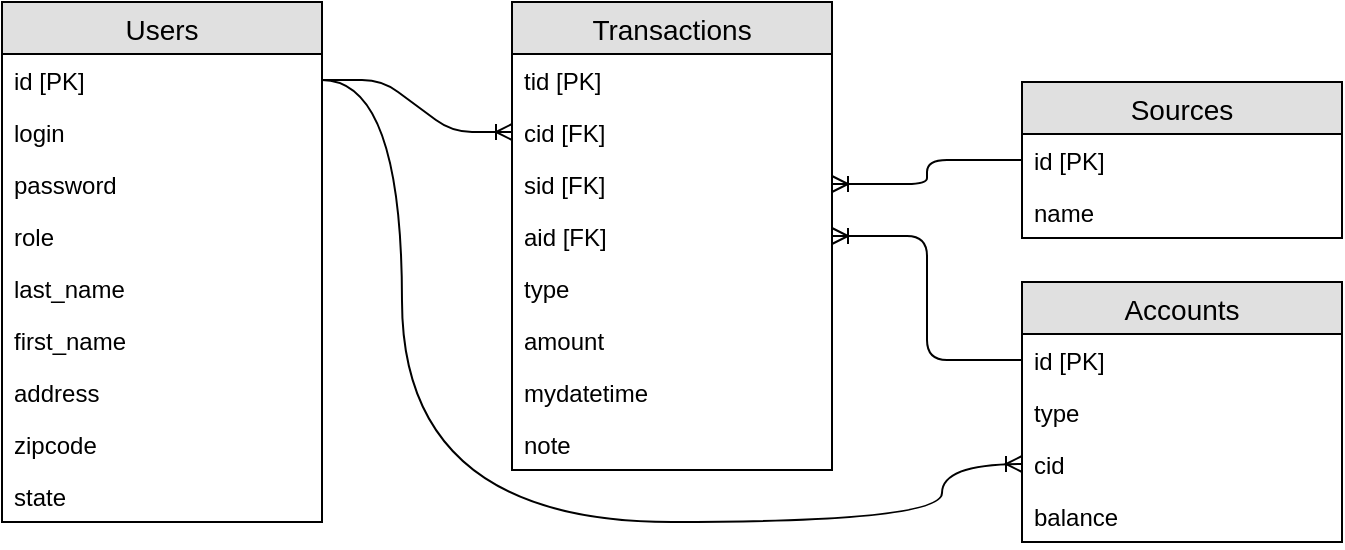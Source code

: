 <mxfile version="12.1.7" pages="1"><diagram id="Vn_iO5M25SOc4L0UCWnu" name="Page-1"><mxGraphModel dx="1328" dy="575" grid="1" gridSize="10" guides="1" tooltips="1" connect="1" arrows="1" fold="1" page="1" pageScale="1" pageWidth="850" pageHeight="1100" math="0" shadow="0"><root><mxCell id="0"/><mxCell id="1" parent="0"/><mxCell id="lVu-Q7JvTnFBGXGDLs_d-1" value="Accounts" style="swimlane;fontStyle=0;childLayout=stackLayout;horizontal=1;startSize=26;fillColor=#e0e0e0;horizontalStack=0;resizeParent=1;resizeParentMax=0;resizeLast=0;collapsible=1;marginBottom=0;swimlaneFillColor=#ffffff;align=center;fontSize=14;" vertex="1" parent="1"><mxGeometry x="550" y="180" width="160" height="130" as="geometry"/></mxCell><mxCell id="lVu-Q7JvTnFBGXGDLs_d-2" value="id [PK]" style="text;strokeColor=none;fillColor=none;spacingLeft=4;spacingRight=4;overflow=hidden;rotatable=0;points=[[0,0.5],[1,0.5]];portConstraint=eastwest;fontSize=12;" vertex="1" parent="lVu-Q7JvTnFBGXGDLs_d-1"><mxGeometry y="26" width="160" height="26" as="geometry"/></mxCell><mxCell id="lVu-Q7JvTnFBGXGDLs_d-3" value="type" style="text;strokeColor=none;fillColor=none;spacingLeft=4;spacingRight=4;overflow=hidden;rotatable=0;points=[[0,0.5],[1,0.5]];portConstraint=eastwest;fontSize=12;" vertex="1" parent="lVu-Q7JvTnFBGXGDLs_d-1"><mxGeometry y="52" width="160" height="26" as="geometry"/></mxCell><mxCell id="lVu-Q7JvTnFBGXGDLs_d-4" value="cid" style="text;strokeColor=none;fillColor=none;spacingLeft=4;spacingRight=4;overflow=hidden;rotatable=0;points=[[0,0.5],[1,0.5]];portConstraint=eastwest;fontSize=12;" vertex="1" parent="lVu-Q7JvTnFBGXGDLs_d-1"><mxGeometry y="78" width="160" height="26" as="geometry"/></mxCell><mxCell id="lVu-Q7JvTnFBGXGDLs_d-5" value="balance" style="text;strokeColor=none;fillColor=none;spacingLeft=4;spacingRight=4;overflow=hidden;rotatable=0;points=[[0,0.5],[1,0.5]];portConstraint=eastwest;fontSize=12;" vertex="1" parent="lVu-Q7JvTnFBGXGDLs_d-1"><mxGeometry y="104" width="160" height="26" as="geometry"/></mxCell><mxCell id="lVu-Q7JvTnFBGXGDLs_d-6" value="Sources" style="swimlane;fontStyle=0;childLayout=stackLayout;horizontal=1;startSize=26;fillColor=#e0e0e0;horizontalStack=0;resizeParent=1;resizeParentMax=0;resizeLast=0;collapsible=1;marginBottom=0;swimlaneFillColor=#ffffff;align=center;fontSize=14;" vertex="1" parent="1"><mxGeometry x="550" y="80" width="160" height="78" as="geometry"/></mxCell><mxCell id="lVu-Q7JvTnFBGXGDLs_d-7" value="id [PK]" style="text;strokeColor=none;fillColor=none;spacingLeft=4;spacingRight=4;overflow=hidden;rotatable=0;points=[[0,0.5],[1,0.5]];portConstraint=eastwest;fontSize=12;" vertex="1" parent="lVu-Q7JvTnFBGXGDLs_d-6"><mxGeometry y="26" width="160" height="26" as="geometry"/></mxCell><mxCell id="lVu-Q7JvTnFBGXGDLs_d-8" value="name" style="text;strokeColor=none;fillColor=none;spacingLeft=4;spacingRight=4;overflow=hidden;rotatable=0;points=[[0,0.5],[1,0.5]];portConstraint=eastwest;fontSize=12;" vertex="1" parent="lVu-Q7JvTnFBGXGDLs_d-6"><mxGeometry y="52" width="160" height="26" as="geometry"/></mxCell><mxCell id="lVu-Q7JvTnFBGXGDLs_d-10" value="Transactions" style="swimlane;fontStyle=0;childLayout=stackLayout;horizontal=1;startSize=26;fillColor=#e0e0e0;horizontalStack=0;resizeParent=1;resizeParentMax=0;resizeLast=0;collapsible=1;marginBottom=0;swimlaneFillColor=#ffffff;align=center;fontSize=14;" vertex="1" parent="1"><mxGeometry x="295" y="40" width="160" height="234" as="geometry"/></mxCell><mxCell id="lVu-Q7JvTnFBGXGDLs_d-11" value="tid [PK]" style="text;strokeColor=none;fillColor=none;spacingLeft=4;spacingRight=4;overflow=hidden;rotatable=0;points=[[0,0.5],[1,0.5]];portConstraint=eastwest;fontSize=12;" vertex="1" parent="lVu-Q7JvTnFBGXGDLs_d-10"><mxGeometry y="26" width="160" height="26" as="geometry"/></mxCell><mxCell id="lVu-Q7JvTnFBGXGDLs_d-12" value="cid [FK]" style="text;strokeColor=none;fillColor=none;spacingLeft=4;spacingRight=4;overflow=hidden;rotatable=0;points=[[0,0.5],[1,0.5]];portConstraint=eastwest;fontSize=12;" vertex="1" parent="lVu-Q7JvTnFBGXGDLs_d-10"><mxGeometry y="52" width="160" height="26" as="geometry"/></mxCell><mxCell id="lVu-Q7JvTnFBGXGDLs_d-13" value="sid [FK]" style="text;strokeColor=none;fillColor=none;spacingLeft=4;spacingRight=4;overflow=hidden;rotatable=0;points=[[0,0.5],[1,0.5]];portConstraint=eastwest;fontSize=12;" vertex="1" parent="lVu-Q7JvTnFBGXGDLs_d-10"><mxGeometry y="78" width="160" height="26" as="geometry"/></mxCell><mxCell id="lVu-Q7JvTnFBGXGDLs_d-14" value="aid [FK]" style="text;strokeColor=none;fillColor=none;spacingLeft=4;spacingRight=4;overflow=hidden;rotatable=0;points=[[0,0.5],[1,0.5]];portConstraint=eastwest;fontSize=12;" vertex="1" parent="lVu-Q7JvTnFBGXGDLs_d-10"><mxGeometry y="104" width="160" height="26" as="geometry"/></mxCell><mxCell id="lVu-Q7JvTnFBGXGDLs_d-15" value="type" style="text;strokeColor=none;fillColor=none;spacingLeft=4;spacingRight=4;overflow=hidden;rotatable=0;points=[[0,0.5],[1,0.5]];portConstraint=eastwest;fontSize=12;" vertex="1" parent="lVu-Q7JvTnFBGXGDLs_d-10"><mxGeometry y="130" width="160" height="26" as="geometry"/></mxCell><mxCell id="lVu-Q7JvTnFBGXGDLs_d-16" value="amount" style="text;strokeColor=none;fillColor=none;spacingLeft=4;spacingRight=4;overflow=hidden;rotatable=0;points=[[0,0.5],[1,0.5]];portConstraint=eastwest;fontSize=12;" vertex="1" parent="lVu-Q7JvTnFBGXGDLs_d-10"><mxGeometry y="156" width="160" height="26" as="geometry"/></mxCell><mxCell id="lVu-Q7JvTnFBGXGDLs_d-17" value="mydatetime" style="text;strokeColor=none;fillColor=none;spacingLeft=4;spacingRight=4;overflow=hidden;rotatable=0;points=[[0,0.5],[1,0.5]];portConstraint=eastwest;fontSize=12;" vertex="1" parent="lVu-Q7JvTnFBGXGDLs_d-10"><mxGeometry y="182" width="160" height="26" as="geometry"/></mxCell><mxCell id="lVu-Q7JvTnFBGXGDLs_d-18" value="note" style="text;strokeColor=none;fillColor=none;spacingLeft=4;spacingRight=4;overflow=hidden;rotatable=0;points=[[0,0.5],[1,0.5]];portConstraint=eastwest;fontSize=12;" vertex="1" parent="lVu-Q7JvTnFBGXGDLs_d-10"><mxGeometry y="208" width="160" height="26" as="geometry"/></mxCell><mxCell id="lVu-Q7JvTnFBGXGDLs_d-19" value="Users" style="swimlane;fontStyle=0;childLayout=stackLayout;horizontal=1;startSize=26;fillColor=#e0e0e0;horizontalStack=0;resizeParent=1;resizeParentMax=0;resizeLast=0;collapsible=1;marginBottom=0;swimlaneFillColor=#ffffff;align=center;fontSize=14;" vertex="1" parent="1"><mxGeometry x="40" y="40" width="160" height="260" as="geometry"/></mxCell><mxCell id="lVu-Q7JvTnFBGXGDLs_d-20" value="id [PK]" style="text;strokeColor=none;fillColor=none;spacingLeft=4;spacingRight=4;overflow=hidden;rotatable=0;points=[[0,0.5],[1,0.5]];portConstraint=eastwest;fontSize=12;" vertex="1" parent="lVu-Q7JvTnFBGXGDLs_d-19"><mxGeometry y="26" width="160" height="26" as="geometry"/></mxCell><mxCell id="lVu-Q7JvTnFBGXGDLs_d-21" value="login" style="text;strokeColor=none;fillColor=none;spacingLeft=4;spacingRight=4;overflow=hidden;rotatable=0;points=[[0,0.5],[1,0.5]];portConstraint=eastwest;fontSize=12;" vertex="1" parent="lVu-Q7JvTnFBGXGDLs_d-19"><mxGeometry y="52" width="160" height="26" as="geometry"/></mxCell><mxCell id="lVu-Q7JvTnFBGXGDLs_d-22" value="password" style="text;strokeColor=none;fillColor=none;spacingLeft=4;spacingRight=4;overflow=hidden;rotatable=0;points=[[0,0.5],[1,0.5]];portConstraint=eastwest;fontSize=12;" vertex="1" parent="lVu-Q7JvTnFBGXGDLs_d-19"><mxGeometry y="78" width="160" height="26" as="geometry"/></mxCell><mxCell id="lVu-Q7JvTnFBGXGDLs_d-23" value="role" style="text;strokeColor=none;fillColor=none;spacingLeft=4;spacingRight=4;overflow=hidden;rotatable=0;points=[[0,0.5],[1,0.5]];portConstraint=eastwest;fontSize=12;" vertex="1" parent="lVu-Q7JvTnFBGXGDLs_d-19"><mxGeometry y="104" width="160" height="26" as="geometry"/></mxCell><mxCell id="lVu-Q7JvTnFBGXGDLs_d-24" value="last_name" style="text;strokeColor=none;fillColor=none;spacingLeft=4;spacingRight=4;overflow=hidden;rotatable=0;points=[[0,0.5],[1,0.5]];portConstraint=eastwest;fontSize=12;" vertex="1" parent="lVu-Q7JvTnFBGXGDLs_d-19"><mxGeometry y="130" width="160" height="26" as="geometry"/></mxCell><mxCell id="lVu-Q7JvTnFBGXGDLs_d-25" value="first_name" style="text;strokeColor=none;fillColor=none;spacingLeft=4;spacingRight=4;overflow=hidden;rotatable=0;points=[[0,0.5],[1,0.5]];portConstraint=eastwest;fontSize=12;" vertex="1" parent="lVu-Q7JvTnFBGXGDLs_d-19"><mxGeometry y="156" width="160" height="26" as="geometry"/></mxCell><mxCell id="lVu-Q7JvTnFBGXGDLs_d-26" value="address" style="text;strokeColor=none;fillColor=none;spacingLeft=4;spacingRight=4;overflow=hidden;rotatable=0;points=[[0,0.5],[1,0.5]];portConstraint=eastwest;fontSize=12;" vertex="1" parent="lVu-Q7JvTnFBGXGDLs_d-19"><mxGeometry y="182" width="160" height="26" as="geometry"/></mxCell><mxCell id="lVu-Q7JvTnFBGXGDLs_d-27" value="zipcode" style="text;strokeColor=none;fillColor=none;spacingLeft=4;spacingRight=4;overflow=hidden;rotatable=0;points=[[0,0.5],[1,0.5]];portConstraint=eastwest;fontSize=12;" vertex="1" parent="lVu-Q7JvTnFBGXGDLs_d-19"><mxGeometry y="208" width="160" height="26" as="geometry"/></mxCell><mxCell id="lVu-Q7JvTnFBGXGDLs_d-28" value="state" style="text;strokeColor=none;fillColor=none;spacingLeft=4;spacingRight=4;overflow=hidden;rotatable=0;points=[[0,0.5],[1,0.5]];portConstraint=eastwest;fontSize=12;" vertex="1" parent="lVu-Q7JvTnFBGXGDLs_d-19"><mxGeometry y="234" width="160" height="26" as="geometry"/></mxCell><mxCell id="lVu-Q7JvTnFBGXGDLs_d-40" value="" style="edgeStyle=entityRelationEdgeStyle;fontSize=12;html=1;endArrow=ERoneToMany;" edge="1" parent="1" source="lVu-Q7JvTnFBGXGDLs_d-20" target="lVu-Q7JvTnFBGXGDLs_d-12"><mxGeometry width="100" height="100" relative="1" as="geometry"><mxPoint x="220" y="90" as="sourcePoint"/><mxPoint x="320" y="-10" as="targetPoint"/></mxGeometry></mxCell><mxCell id="lVu-Q7JvTnFBGXGDLs_d-43" value="" style="fontSize=12;html=1;endArrow=ERoneToMany;entryX=1;entryY=0.5;entryDx=0;entryDy=0;exitX=0;exitY=0.5;exitDx=0;exitDy=0;edgeStyle=orthogonalEdgeStyle;" edge="1" parent="1" source="lVu-Q7JvTnFBGXGDLs_d-7" target="lVu-Q7JvTnFBGXGDLs_d-13"><mxGeometry width="100" height="100" relative="1" as="geometry"><mxPoint x="440" y="470" as="sourcePoint"/><mxPoint x="540" y="370" as="targetPoint"/></mxGeometry></mxCell><mxCell id="lVu-Q7JvTnFBGXGDLs_d-44" value="" style="fontSize=12;html=1;endArrow=ERoneToMany;entryX=1;entryY=0.5;entryDx=0;entryDy=0;exitX=0;exitY=0.5;exitDx=0;exitDy=0;edgeStyle=elbowEdgeStyle;" edge="1" parent="1" source="lVu-Q7JvTnFBGXGDLs_d-2" target="lVu-Q7JvTnFBGXGDLs_d-14"><mxGeometry width="100" height="100" relative="1" as="geometry"><mxPoint x="425" y="410" as="sourcePoint"/><mxPoint x="525" y="310" as="targetPoint"/></mxGeometry></mxCell><mxCell id="lVu-Q7JvTnFBGXGDLs_d-45" value="" style="edgeStyle=orthogonalEdgeStyle;fontSize=12;html=1;endArrow=ERoneToMany;curved=1;exitX=1;exitY=0.5;exitDx=0;exitDy=0;" edge="1" parent="1" source="lVu-Q7JvTnFBGXGDLs_d-20" target="lVu-Q7JvTnFBGXGDLs_d-4"><mxGeometry width="100" height="100" relative="1" as="geometry"><mxPoint x="40" y="440" as="sourcePoint"/><mxPoint x="500" y="271" as="targetPoint"/><Array as="points"><mxPoint x="240" y="79"/><mxPoint x="240" y="300"/><mxPoint x="510" y="300"/><mxPoint x="510" y="271"/></Array></mxGeometry></mxCell></root></mxGraphModel></diagram></mxfile>